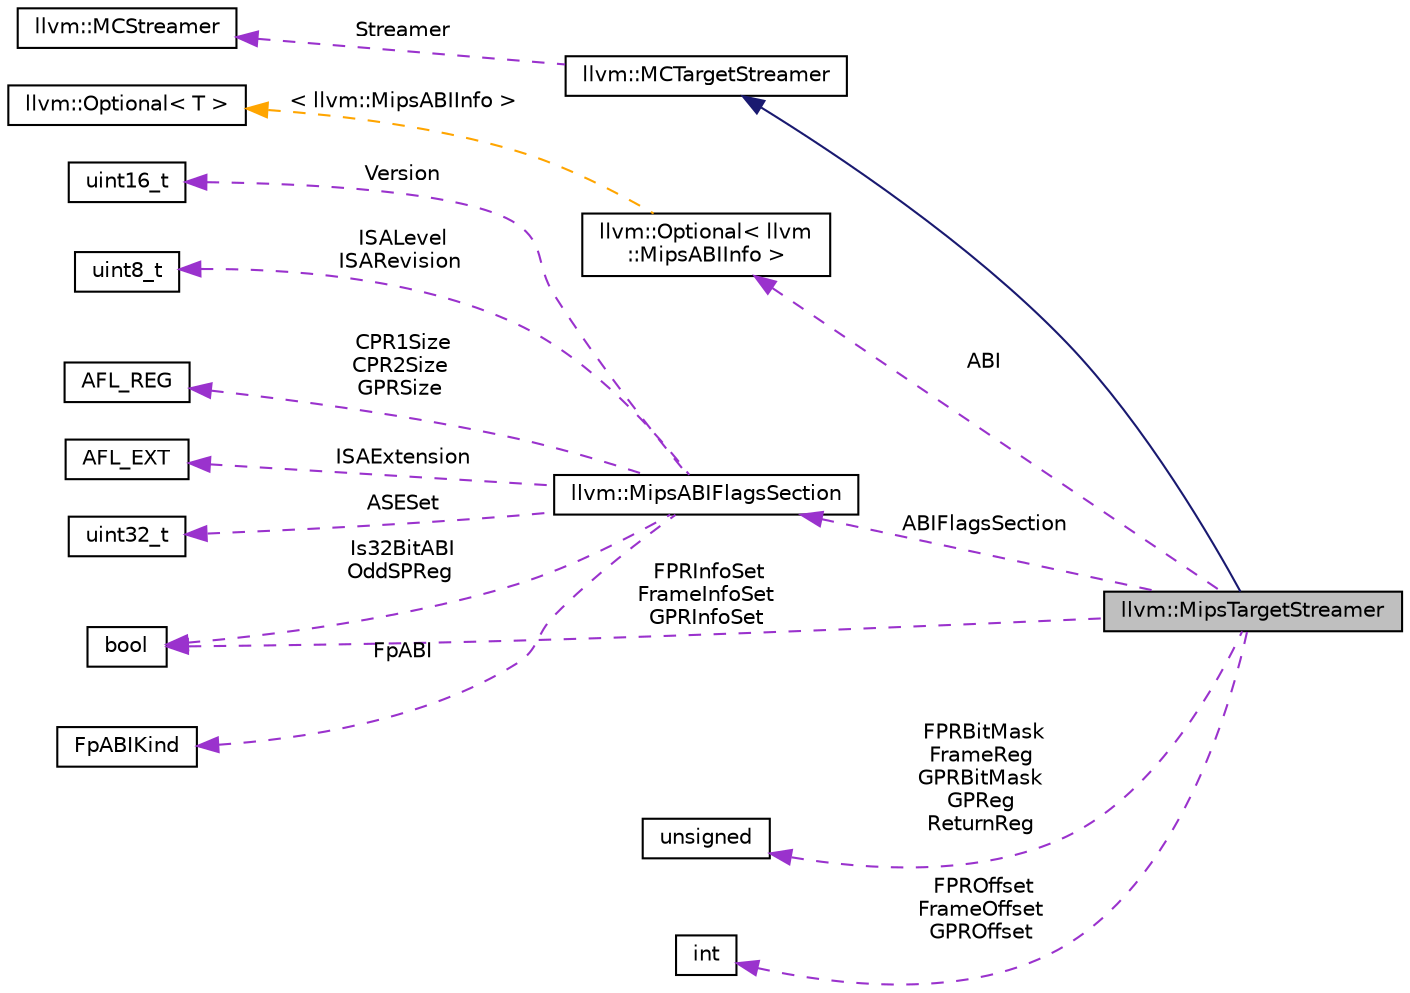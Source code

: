 digraph "llvm::MipsTargetStreamer"
{
 // LATEX_PDF_SIZE
  bgcolor="transparent";
  edge [fontname="Helvetica",fontsize="10",labelfontname="Helvetica",labelfontsize="10"];
  node [fontname="Helvetica",fontsize="10",shape="box"];
  rankdir="LR";
  Node1 [label="llvm::MipsTargetStreamer",height=0.2,width=0.4,color="black", fillcolor="grey75", style="filled", fontcolor="black",tooltip=" "];
  Node2 -> Node1 [dir="back",color="midnightblue",fontsize="10",style="solid",fontname="Helvetica"];
  Node2 [label="llvm::MCTargetStreamer",height=0.2,width=0.4,color="black",URL="$classllvm_1_1MCTargetStreamer.html",tooltip="Target specific streamer interface."];
  Node3 -> Node2 [dir="back",color="darkorchid3",fontsize="10",style="dashed",label=" Streamer" ,fontname="Helvetica"];
  Node3 [label="llvm::MCStreamer",height=0.2,width=0.4,color="black",URL="$classllvm_1_1MCStreamer.html",tooltip="Streaming machine code generation interface."];
  Node4 -> Node1 [dir="back",color="darkorchid3",fontsize="10",style="dashed",label=" ABI" ,fontname="Helvetica"];
  Node4 [label="llvm::Optional\< llvm\l::MipsABIInfo \>",height=0.2,width=0.4,color="black",URL="$classllvm_1_1Optional.html",tooltip=" "];
  Node5 -> Node4 [dir="back",color="orange",fontsize="10",style="dashed",label=" \< llvm::MipsABIInfo \>" ,fontname="Helvetica"];
  Node5 [label="llvm::Optional\< T \>",height=0.2,width=0.4,color="black",URL="$classllvm_1_1Optional.html",tooltip=" "];
  Node6 -> Node1 [dir="back",color="darkorchid3",fontsize="10",style="dashed",label=" ABIFlagsSection" ,fontname="Helvetica"];
  Node6 [label="llvm::MipsABIFlagsSection",height=0.2,width=0.4,color="black",URL="$structllvm_1_1MipsABIFlagsSection.html",tooltip=" "];
  Node7 -> Node6 [dir="back",color="darkorchid3",fontsize="10",style="dashed",label=" Version" ,fontname="Helvetica"];
  Node7 [label="uint16_t",height=0.2,width=0.4,color="black",tooltip=" "];
  Node8 -> Node6 [dir="back",color="darkorchid3",fontsize="10",style="dashed",label=" ISALevel\nISARevision" ,fontname="Helvetica"];
  Node8 [label="uint8_t",height=0.2,width=0.4,color="black",tooltip=" "];
  Node9 -> Node6 [dir="back",color="darkorchid3",fontsize="10",style="dashed",label=" CPR1Size\nCPR2Size\nGPRSize" ,fontname="Helvetica"];
  Node9 [label="AFL_REG",height=0.2,width=0.4,color="black",tooltip=" "];
  Node10 -> Node6 [dir="back",color="darkorchid3",fontsize="10",style="dashed",label=" ISAExtension" ,fontname="Helvetica"];
  Node10 [label="AFL_EXT",height=0.2,width=0.4,color="black",tooltip=" "];
  Node11 -> Node6 [dir="back",color="darkorchid3",fontsize="10",style="dashed",label=" ASESet" ,fontname="Helvetica"];
  Node11 [label="uint32_t",height=0.2,width=0.4,color="black",URL="$classuint32__t.html",tooltip=" "];
  Node12 -> Node6 [dir="back",color="darkorchid3",fontsize="10",style="dashed",label=" Is32BitABI\nOddSPReg" ,fontname="Helvetica"];
  Node12 [label="bool",height=0.2,width=0.4,color="black",URL="$classbool.html",tooltip=" "];
  Node13 -> Node6 [dir="back",color="darkorchid3",fontsize="10",style="dashed",label=" FpABI" ,fontname="Helvetica"];
  Node13 [label="FpABIKind",height=0.2,width=0.4,color="black",tooltip=" "];
  Node12 -> Node1 [dir="back",color="darkorchid3",fontsize="10",style="dashed",label=" FPRInfoSet\nFrameInfoSet\nGPRInfoSet" ,fontname="Helvetica"];
  Node14 -> Node1 [dir="back",color="darkorchid3",fontsize="10",style="dashed",label=" FPRBitMask\nFrameReg\nGPRBitMask\nGPReg\nReturnReg" ,fontname="Helvetica"];
  Node14 [label="unsigned",height=0.2,width=0.4,color="black",URL="$classunsigned.html",tooltip=" "];
  Node15 -> Node1 [dir="back",color="darkorchid3",fontsize="10",style="dashed",label=" FPROffset\nFrameOffset\nGPROffset" ,fontname="Helvetica"];
  Node15 [label="int",height=0.2,width=0.4,color="black",tooltip=" "];
}
